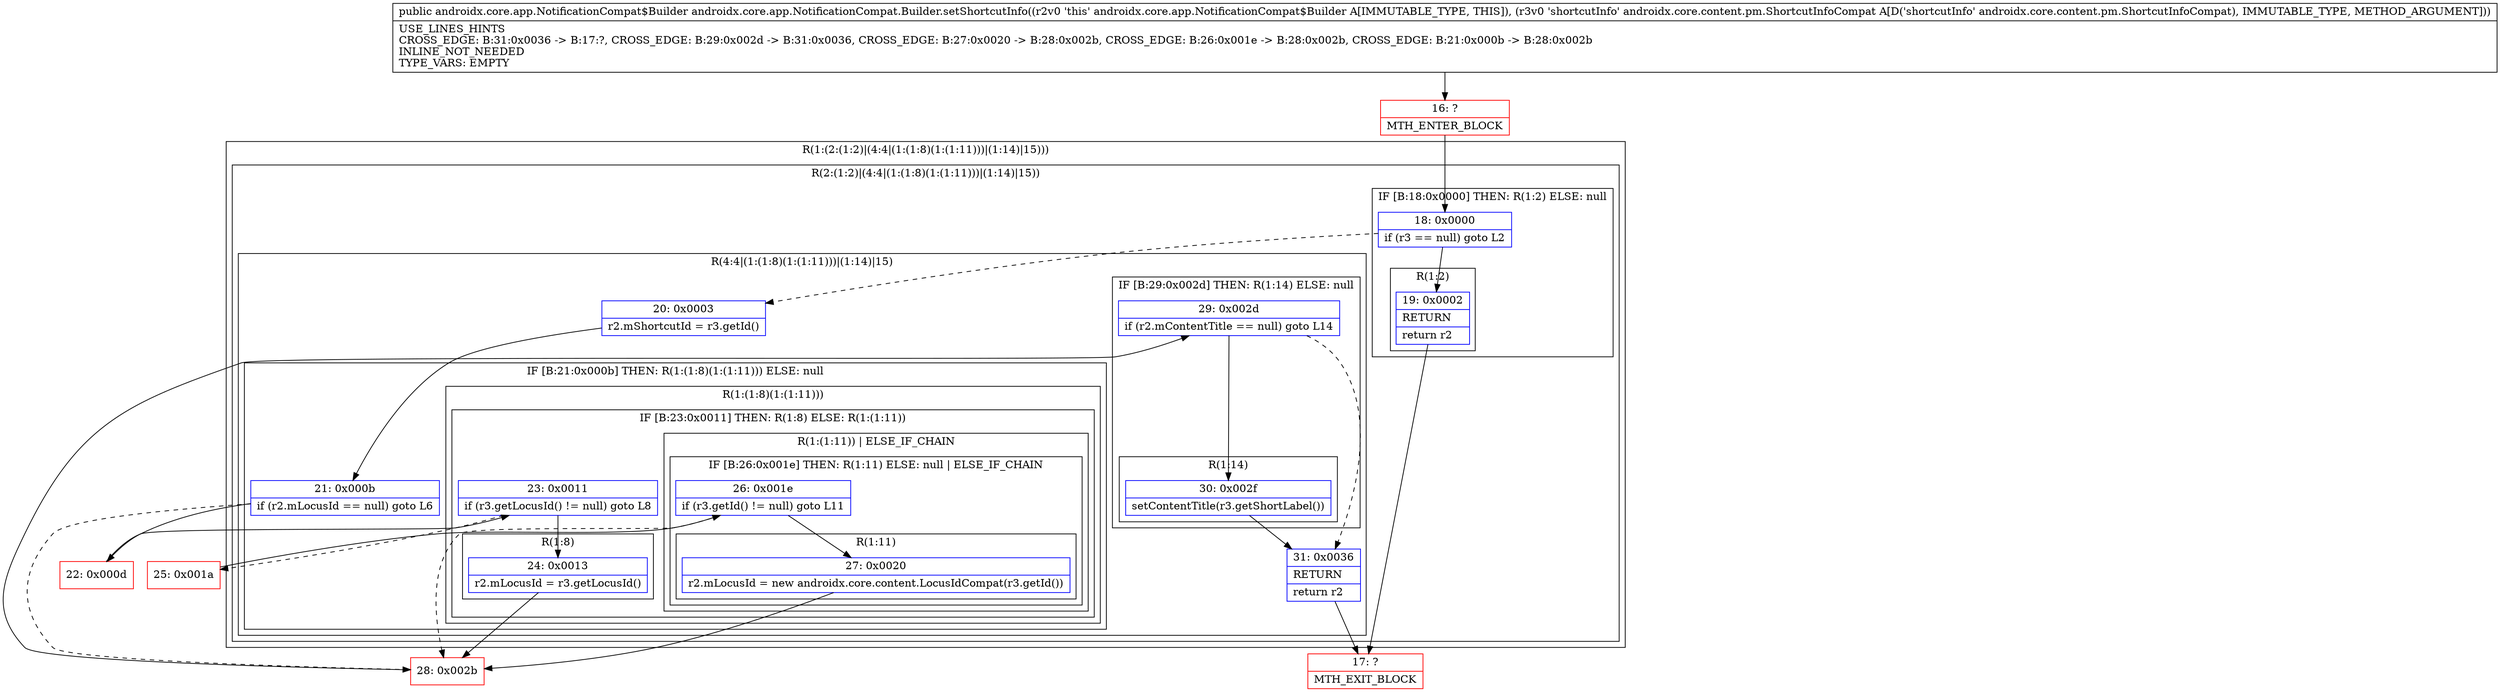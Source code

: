 digraph "CFG forandroidx.core.app.NotificationCompat.Builder.setShortcutInfo(Landroidx\/core\/content\/pm\/ShortcutInfoCompat;)Landroidx\/core\/app\/NotificationCompat$Builder;" {
subgraph cluster_Region_531249324 {
label = "R(1:(2:(1:2)|(4:4|(1:(1:8)(1:(1:11)))|(1:14)|15)))";
node [shape=record,color=blue];
subgraph cluster_Region_1740635085 {
label = "R(2:(1:2)|(4:4|(1:(1:8)(1:(1:11)))|(1:14)|15))";
node [shape=record,color=blue];
subgraph cluster_IfRegion_187847008 {
label = "IF [B:18:0x0000] THEN: R(1:2) ELSE: null";
node [shape=record,color=blue];
Node_18 [shape=record,label="{18\:\ 0x0000|if (r3 == null) goto L2\l}"];
subgraph cluster_Region_93746244 {
label = "R(1:2)";
node [shape=record,color=blue];
Node_19 [shape=record,label="{19\:\ 0x0002|RETURN\l|return r2\l}"];
}
}
subgraph cluster_Region_1261916930 {
label = "R(4:4|(1:(1:8)(1:(1:11)))|(1:14)|15)";
node [shape=record,color=blue];
Node_20 [shape=record,label="{20\:\ 0x0003|r2.mShortcutId = r3.getId()\l}"];
subgraph cluster_IfRegion_1406052410 {
label = "IF [B:21:0x000b] THEN: R(1:(1:8)(1:(1:11))) ELSE: null";
node [shape=record,color=blue];
Node_21 [shape=record,label="{21\:\ 0x000b|if (r2.mLocusId == null) goto L6\l}"];
subgraph cluster_Region_1248746098 {
label = "R(1:(1:8)(1:(1:11)))";
node [shape=record,color=blue];
subgraph cluster_IfRegion_2087461679 {
label = "IF [B:23:0x0011] THEN: R(1:8) ELSE: R(1:(1:11))";
node [shape=record,color=blue];
Node_23 [shape=record,label="{23\:\ 0x0011|if (r3.getLocusId() != null) goto L8\l}"];
subgraph cluster_Region_221434083 {
label = "R(1:8)";
node [shape=record,color=blue];
Node_24 [shape=record,label="{24\:\ 0x0013|r2.mLocusId = r3.getLocusId()\l}"];
}
subgraph cluster_Region_723199495 {
label = "R(1:(1:11)) | ELSE_IF_CHAIN\l";
node [shape=record,color=blue];
subgraph cluster_IfRegion_320750812 {
label = "IF [B:26:0x001e] THEN: R(1:11) ELSE: null | ELSE_IF_CHAIN\l";
node [shape=record,color=blue];
Node_26 [shape=record,label="{26\:\ 0x001e|if (r3.getId() != null) goto L11\l}"];
subgraph cluster_Region_251029707 {
label = "R(1:11)";
node [shape=record,color=blue];
Node_27 [shape=record,label="{27\:\ 0x0020|r2.mLocusId = new androidx.core.content.LocusIdCompat(r3.getId())\l}"];
}
}
}
}
}
}
subgraph cluster_IfRegion_366478398 {
label = "IF [B:29:0x002d] THEN: R(1:14) ELSE: null";
node [shape=record,color=blue];
Node_29 [shape=record,label="{29\:\ 0x002d|if (r2.mContentTitle == null) goto L14\l}"];
subgraph cluster_Region_1736520604 {
label = "R(1:14)";
node [shape=record,color=blue];
Node_30 [shape=record,label="{30\:\ 0x002f|setContentTitle(r3.getShortLabel())\l}"];
}
}
Node_31 [shape=record,label="{31\:\ 0x0036|RETURN\l|return r2\l}"];
}
}
}
Node_16 [shape=record,color=red,label="{16\:\ ?|MTH_ENTER_BLOCK\l}"];
Node_17 [shape=record,color=red,label="{17\:\ ?|MTH_EXIT_BLOCK\l}"];
Node_22 [shape=record,color=red,label="{22\:\ 0x000d}"];
Node_25 [shape=record,color=red,label="{25\:\ 0x001a}"];
Node_28 [shape=record,color=red,label="{28\:\ 0x002b}"];
MethodNode[shape=record,label="{public androidx.core.app.NotificationCompat$Builder androidx.core.app.NotificationCompat.Builder.setShortcutInfo((r2v0 'this' androidx.core.app.NotificationCompat$Builder A[IMMUTABLE_TYPE, THIS]), (r3v0 'shortcutInfo' androidx.core.content.pm.ShortcutInfoCompat A[D('shortcutInfo' androidx.core.content.pm.ShortcutInfoCompat), IMMUTABLE_TYPE, METHOD_ARGUMENT]))  | USE_LINES_HINTS\lCROSS_EDGE: B:31:0x0036 \-\> B:17:?, CROSS_EDGE: B:29:0x002d \-\> B:31:0x0036, CROSS_EDGE: B:27:0x0020 \-\> B:28:0x002b, CROSS_EDGE: B:26:0x001e \-\> B:28:0x002b, CROSS_EDGE: B:21:0x000b \-\> B:28:0x002b\lINLINE_NOT_NEEDED\lTYPE_VARS: EMPTY\l}"];
MethodNode -> Node_16;Node_18 -> Node_19;
Node_18 -> Node_20[style=dashed];
Node_19 -> Node_17;
Node_20 -> Node_21;
Node_21 -> Node_22;
Node_21 -> Node_28[style=dashed];
Node_23 -> Node_24;
Node_23 -> Node_25[style=dashed];
Node_24 -> Node_28;
Node_26 -> Node_27;
Node_26 -> Node_28[style=dashed];
Node_27 -> Node_28;
Node_29 -> Node_30;
Node_29 -> Node_31[style=dashed];
Node_30 -> Node_31;
Node_31 -> Node_17;
Node_16 -> Node_18;
Node_22 -> Node_23;
Node_25 -> Node_26;
Node_28 -> Node_29;
}

